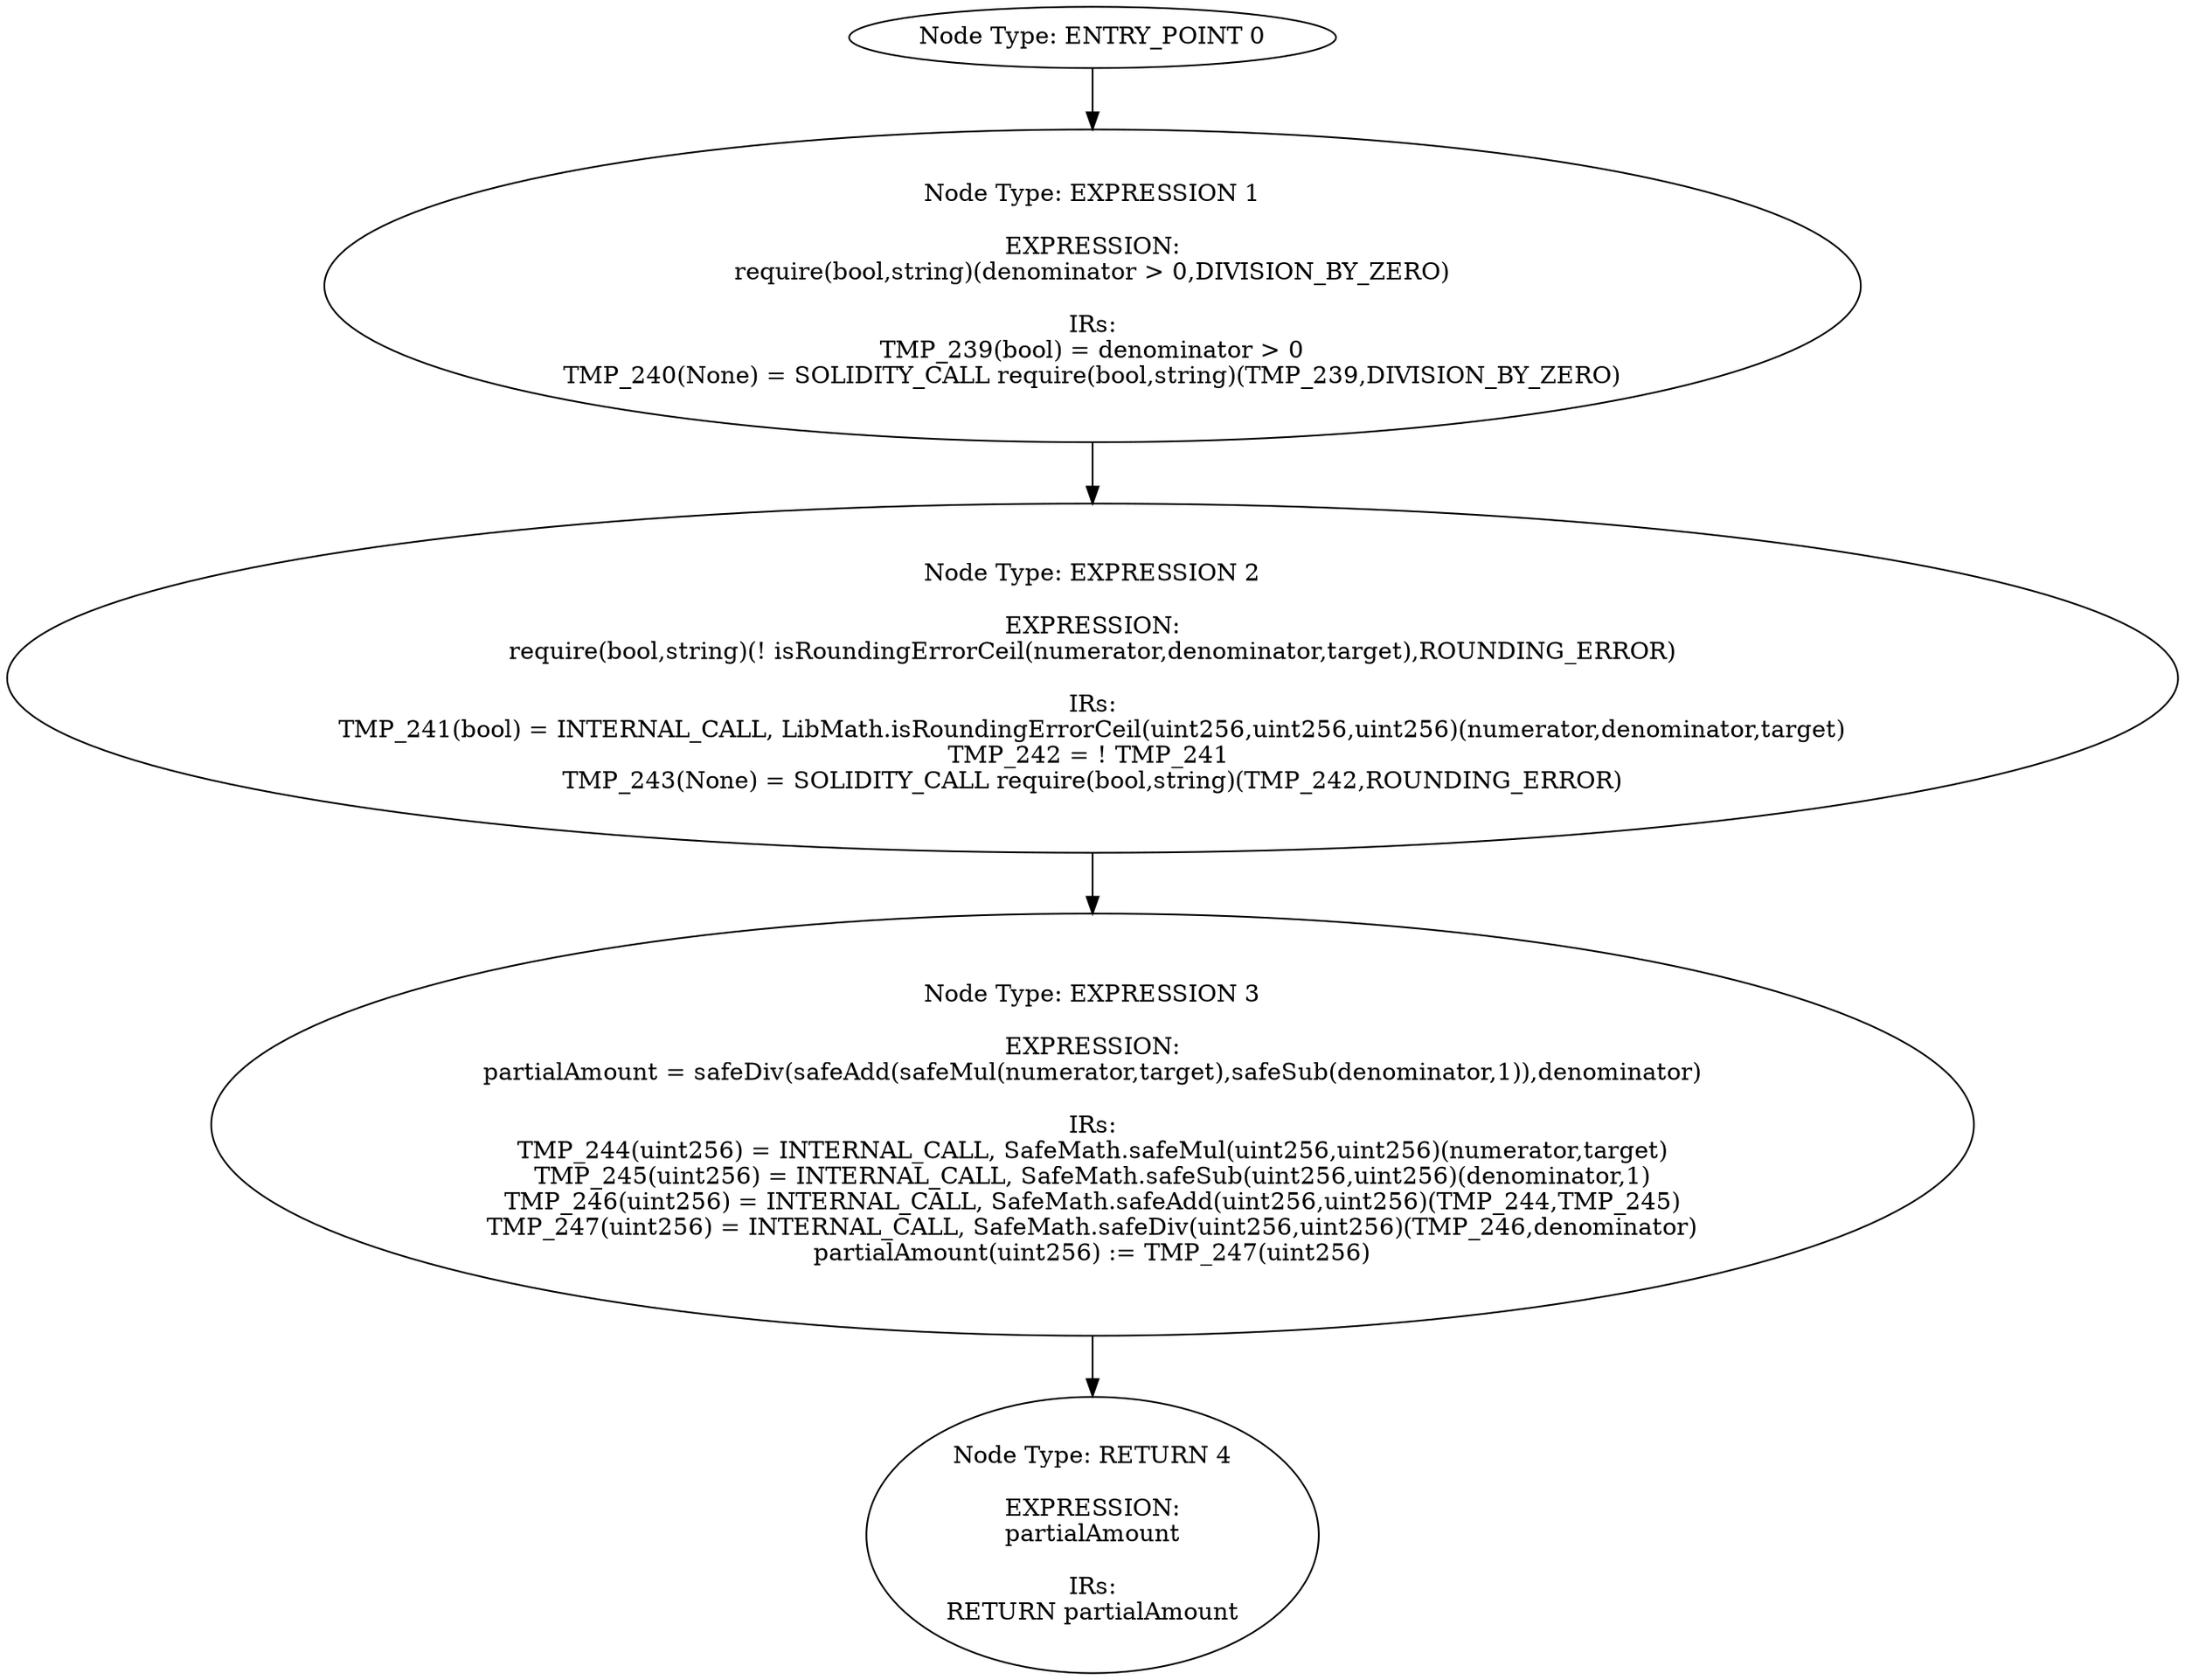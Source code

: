 digraph{
0[label="Node Type: ENTRY_POINT 0
"];
0->1;
1[label="Node Type: EXPRESSION 1

EXPRESSION:
require(bool,string)(denominator > 0,DIVISION_BY_ZERO)

IRs:
TMP_239(bool) = denominator > 0
TMP_240(None) = SOLIDITY_CALL require(bool,string)(TMP_239,DIVISION_BY_ZERO)"];
1->2;
2[label="Node Type: EXPRESSION 2

EXPRESSION:
require(bool,string)(! isRoundingErrorCeil(numerator,denominator,target),ROUNDING_ERROR)

IRs:
TMP_241(bool) = INTERNAL_CALL, LibMath.isRoundingErrorCeil(uint256,uint256,uint256)(numerator,denominator,target)
TMP_242 = ! TMP_241 
TMP_243(None) = SOLIDITY_CALL require(bool,string)(TMP_242,ROUNDING_ERROR)"];
2->3;
3[label="Node Type: EXPRESSION 3

EXPRESSION:
partialAmount = safeDiv(safeAdd(safeMul(numerator,target),safeSub(denominator,1)),denominator)

IRs:
TMP_244(uint256) = INTERNAL_CALL, SafeMath.safeMul(uint256,uint256)(numerator,target)
TMP_245(uint256) = INTERNAL_CALL, SafeMath.safeSub(uint256,uint256)(denominator,1)
TMP_246(uint256) = INTERNAL_CALL, SafeMath.safeAdd(uint256,uint256)(TMP_244,TMP_245)
TMP_247(uint256) = INTERNAL_CALL, SafeMath.safeDiv(uint256,uint256)(TMP_246,denominator)
partialAmount(uint256) := TMP_247(uint256)"];
3->4;
4[label="Node Type: RETURN 4

EXPRESSION:
partialAmount

IRs:
RETURN partialAmount"];
}
